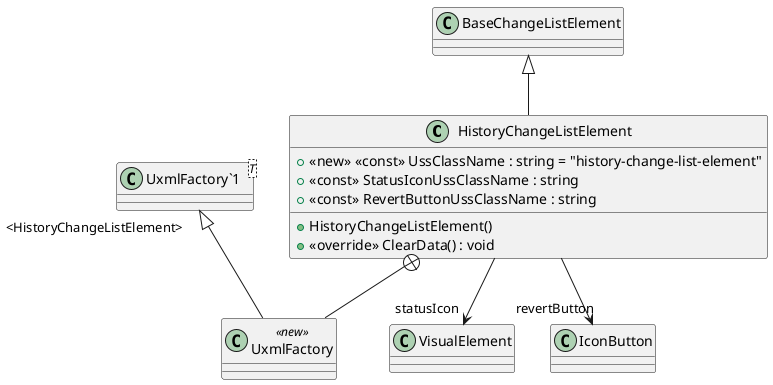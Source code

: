 @startuml
class HistoryChangeListElement {
    + <<new>> <<const>> UssClassName : string = "history-change-list-element"
    + <<const>> StatusIconUssClassName : string
    + <<const>> RevertButtonUssClassName : string
    + HistoryChangeListElement()
    + <<override>> ClearData() : void
}
class UxmlFactory <<new>> {
}
class "UxmlFactory`1"<T> {
}
BaseChangeListElement <|-- HistoryChangeListElement
HistoryChangeListElement --> "statusIcon" VisualElement
HistoryChangeListElement --> "revertButton" IconButton
HistoryChangeListElement +-- UxmlFactory
"UxmlFactory`1" "<HistoryChangeListElement>" <|-- UxmlFactory
@enduml
